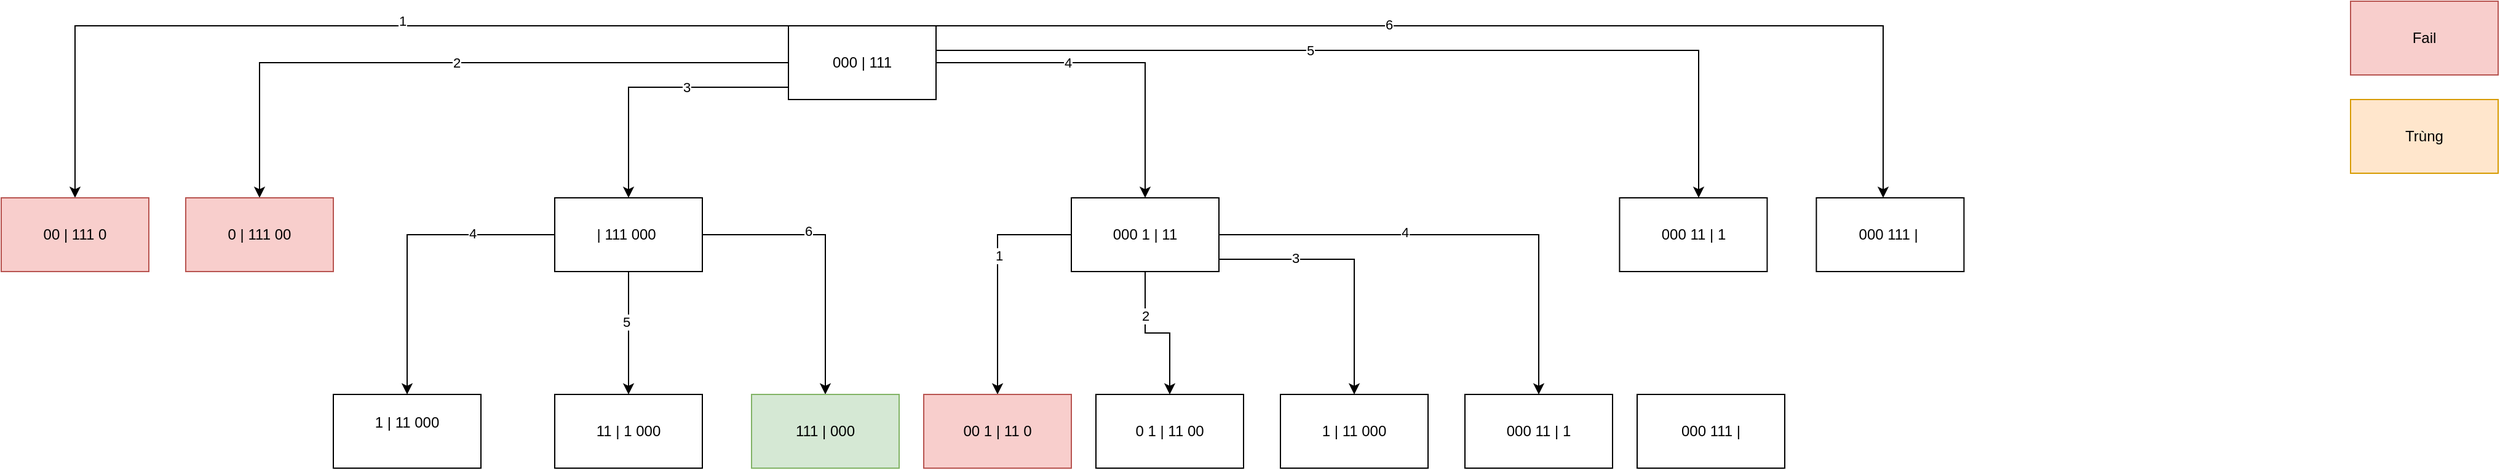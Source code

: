 <mxfile version="20.8.10" type="device"><diagram name="Page-1" id="tZd6RG-dwENUQEmpJ7Up"><mxGraphModel dx="863" dy="512" grid="1" gridSize="10" guides="1" tooltips="1" connect="1" arrows="1" fold="1" page="1" pageScale="1" pageWidth="3300" pageHeight="4681" math="0" shadow="0"><root><mxCell id="0"/><mxCell id="1" parent="0"/><mxCell id="xUQA2yGWhcHe7VAFFT-k-3" style="edgeStyle=orthogonalEdgeStyle;rounded=0;orthogonalLoop=1;jettySize=auto;html=1;entryX=0.5;entryY=0;entryDx=0;entryDy=0;" edge="1" parent="1" source="hhh4anzlKlJpJVtJcIJY-1" target="xUQA2yGWhcHe7VAFFT-k-1"><mxGeometry relative="1" as="geometry"><Array as="points"><mxPoint x="790" y="40"/></Array></mxGeometry></mxCell><mxCell id="xUQA2yGWhcHe7VAFFT-k-5" value="1" style="edgeLabel;html=1;align=center;verticalAlign=middle;resizable=0;points=[];" vertex="1" connectable="0" parent="xUQA2yGWhcHe7VAFFT-k-3"><mxGeometry x="-0.126" y="-4" relative="1" as="geometry"><mxPoint as="offset"/></mxGeometry></mxCell><mxCell id="xUQA2yGWhcHe7VAFFT-k-4" value="2" style="edgeStyle=orthogonalEdgeStyle;rounded=0;orthogonalLoop=1;jettySize=auto;html=1;entryX=0.5;entryY=0;entryDx=0;entryDy=0;" edge="1" parent="1" source="hhh4anzlKlJpJVtJcIJY-1" target="xUQA2yGWhcHe7VAFFT-k-2"><mxGeometry relative="1" as="geometry"><Array as="points"><mxPoint x="940" y="70"/></Array></mxGeometry></mxCell><mxCell id="xUQA2yGWhcHe7VAFFT-k-9" style="edgeStyle=orthogonalEdgeStyle;rounded=0;orthogonalLoop=1;jettySize=auto;html=1;entryX=0.5;entryY=0;entryDx=0;entryDy=0;" edge="1" parent="1" source="hhh4anzlKlJpJVtJcIJY-1" target="xUQA2yGWhcHe7VAFFT-k-8"><mxGeometry relative="1" as="geometry"><Array as="points"><mxPoint x="1240" y="90"/></Array></mxGeometry></mxCell><mxCell id="xUQA2yGWhcHe7VAFFT-k-10" value="3" style="edgeLabel;html=1;align=center;verticalAlign=middle;resizable=0;points=[];" vertex="1" connectable="0" parent="xUQA2yGWhcHe7VAFFT-k-9"><mxGeometry x="-0.247" relative="1" as="geometry"><mxPoint as="offset"/></mxGeometry></mxCell><mxCell id="xUQA2yGWhcHe7VAFFT-k-12" value="" style="edgeStyle=orthogonalEdgeStyle;rounded=0;orthogonalLoop=1;jettySize=auto;html=1;" edge="1" parent="1" source="hhh4anzlKlJpJVtJcIJY-1" target="xUQA2yGWhcHe7VAFFT-k-11"><mxGeometry relative="1" as="geometry"/></mxCell><mxCell id="xUQA2yGWhcHe7VAFFT-k-17" value="4" style="edgeLabel;html=1;align=center;verticalAlign=middle;resizable=0;points=[];" vertex="1" connectable="0" parent="xUQA2yGWhcHe7VAFFT-k-12"><mxGeometry x="-0.234" relative="1" as="geometry"><mxPoint as="offset"/></mxGeometry></mxCell><mxCell id="xUQA2yGWhcHe7VAFFT-k-14" value="" style="edgeStyle=orthogonalEdgeStyle;rounded=0;orthogonalLoop=1;jettySize=auto;html=1;" edge="1" parent="1" source="hhh4anzlKlJpJVtJcIJY-1" target="xUQA2yGWhcHe7VAFFT-k-13"><mxGeometry relative="1" as="geometry"><Array as="points"><mxPoint x="2110" y="60"/></Array></mxGeometry></mxCell><mxCell id="xUQA2yGWhcHe7VAFFT-k-18" value="5" style="edgeLabel;html=1;align=center;verticalAlign=middle;resizable=0;points=[];" vertex="1" connectable="0" parent="xUQA2yGWhcHe7VAFFT-k-14"><mxGeometry x="-0.179" y="-3" relative="1" as="geometry"><mxPoint y="-3" as="offset"/></mxGeometry></mxCell><mxCell id="xUQA2yGWhcHe7VAFFT-k-16" value="" style="edgeStyle=orthogonalEdgeStyle;rounded=0;orthogonalLoop=1;jettySize=auto;html=1;" edge="1" parent="1" source="hhh4anzlKlJpJVtJcIJY-1" target="xUQA2yGWhcHe7VAFFT-k-15"><mxGeometry relative="1" as="geometry"><Array as="points"><mxPoint x="2260" y="40"/></Array></mxGeometry></mxCell><mxCell id="xUQA2yGWhcHe7VAFFT-k-19" value="6" style="edgeLabel;html=1;align=center;verticalAlign=middle;resizable=0;points=[];" vertex="1" connectable="0" parent="xUQA2yGWhcHe7VAFFT-k-16"><mxGeometry x="-0.191" y="1" relative="1" as="geometry"><mxPoint as="offset"/></mxGeometry></mxCell><mxCell id="hhh4anzlKlJpJVtJcIJY-1" value="000 | 111" style="rounded=0;whiteSpace=wrap;html=1;" parent="1" vertex="1"><mxGeometry x="1370" y="40" width="120" height="60" as="geometry"/></mxCell><mxCell id="xUQA2yGWhcHe7VAFFT-k-1" value="00 | 111 0" style="rounded=0;whiteSpace=wrap;html=1;fillColor=#f8cecc;strokeColor=#b85450;" vertex="1" parent="1"><mxGeometry x="730" y="180" width="120" height="60" as="geometry"/></mxCell><mxCell id="xUQA2yGWhcHe7VAFFT-k-2" value="0 | 111 00" style="rounded=0;whiteSpace=wrap;html=1;fillColor=#f8cecc;strokeColor=#b85450;" vertex="1" parent="1"><mxGeometry x="880" y="180" width="120" height="60" as="geometry"/></mxCell><mxCell id="xUQA2yGWhcHe7VAFFT-k-6" value="Fail&lt;br&gt;" style="rounded=0;whiteSpace=wrap;html=1;fillColor=#f8cecc;strokeColor=#b85450;" vertex="1" parent="1"><mxGeometry x="2640" y="20" width="120" height="60" as="geometry"/></mxCell><mxCell id="xUQA2yGWhcHe7VAFFT-k-7" value="Trùng&lt;br&gt;" style="rounded=0;whiteSpace=wrap;html=1;fillColor=#ffe6cc;strokeColor=#d79b00;" vertex="1" parent="1"><mxGeometry x="2640" y="100" width="120" height="60" as="geometry"/></mxCell><mxCell id="xUQA2yGWhcHe7VAFFT-k-21" style="edgeStyle=orthogonalEdgeStyle;rounded=0;orthogonalLoop=1;jettySize=auto;html=1;entryX=0.5;entryY=0;entryDx=0;entryDy=0;" edge="1" parent="1" source="xUQA2yGWhcHe7VAFFT-k-8" target="xUQA2yGWhcHe7VAFFT-k-20"><mxGeometry relative="1" as="geometry"/></mxCell><mxCell id="xUQA2yGWhcHe7VAFFT-k-22" value="4" style="edgeLabel;html=1;align=center;verticalAlign=middle;resizable=0;points=[];" vertex="1" connectable="0" parent="xUQA2yGWhcHe7VAFFT-k-21"><mxGeometry x="-0.462" y="-1" relative="1" as="geometry"><mxPoint as="offset"/></mxGeometry></mxCell><mxCell id="xUQA2yGWhcHe7VAFFT-k-24" style="edgeStyle=orthogonalEdgeStyle;rounded=0;orthogonalLoop=1;jettySize=auto;html=1;entryX=0.5;entryY=0;entryDx=0;entryDy=0;" edge="1" parent="1" source="xUQA2yGWhcHe7VAFFT-k-8" target="xUQA2yGWhcHe7VAFFT-k-23"><mxGeometry relative="1" as="geometry"/></mxCell><mxCell id="xUQA2yGWhcHe7VAFFT-k-25" value="5" style="edgeLabel;html=1;align=center;verticalAlign=middle;resizable=0;points=[];" vertex="1" connectable="0" parent="xUQA2yGWhcHe7VAFFT-k-24"><mxGeometry x="-0.177" y="-2" relative="1" as="geometry"><mxPoint as="offset"/></mxGeometry></mxCell><mxCell id="xUQA2yGWhcHe7VAFFT-k-28" style="edgeStyle=orthogonalEdgeStyle;rounded=0;orthogonalLoop=1;jettySize=auto;html=1;" edge="1" parent="1" source="xUQA2yGWhcHe7VAFFT-k-8" target="xUQA2yGWhcHe7VAFFT-k-27"><mxGeometry relative="1" as="geometry"/></mxCell><mxCell id="xUQA2yGWhcHe7VAFFT-k-29" value="6" style="edgeLabel;html=1;align=center;verticalAlign=middle;resizable=0;points=[];" vertex="1" connectable="0" parent="xUQA2yGWhcHe7VAFFT-k-28"><mxGeometry x="-0.255" y="3" relative="1" as="geometry"><mxPoint as="offset"/></mxGeometry></mxCell><mxCell id="xUQA2yGWhcHe7VAFFT-k-8" value="| 111 000&amp;nbsp;" style="rounded=0;whiteSpace=wrap;html=1;" vertex="1" parent="1"><mxGeometry x="1180" y="180" width="120" height="60" as="geometry"/></mxCell><mxCell id="xUQA2yGWhcHe7VAFFT-k-34" style="edgeStyle=orthogonalEdgeStyle;rounded=0;orthogonalLoop=1;jettySize=auto;html=1;entryX=0.5;entryY=0;entryDx=0;entryDy=0;" edge="1" parent="1" source="xUQA2yGWhcHe7VAFFT-k-11" target="xUQA2yGWhcHe7VAFFT-k-30"><mxGeometry relative="1" as="geometry"><Array as="points"><mxPoint x="1540" y="210"/></Array></mxGeometry></mxCell><mxCell id="xUQA2yGWhcHe7VAFFT-k-35" value="1" style="edgeLabel;html=1;align=center;verticalAlign=middle;resizable=0;points=[];" vertex="1" connectable="0" parent="xUQA2yGWhcHe7VAFFT-k-34"><mxGeometry x="-0.188" y="1" relative="1" as="geometry"><mxPoint as="offset"/></mxGeometry></mxCell><mxCell id="xUQA2yGWhcHe7VAFFT-k-37" style="edgeStyle=orthogonalEdgeStyle;rounded=0;orthogonalLoop=1;jettySize=auto;html=1;" edge="1" parent="1" source="xUQA2yGWhcHe7VAFFT-k-11" target="xUQA2yGWhcHe7VAFFT-k-33"><mxGeometry relative="1" as="geometry"/></mxCell><mxCell id="xUQA2yGWhcHe7VAFFT-k-38" value="2" style="edgeLabel;html=1;align=center;verticalAlign=middle;resizable=0;points=[];" vertex="1" connectable="0" parent="xUQA2yGWhcHe7VAFFT-k-37"><mxGeometry x="-0.396" relative="1" as="geometry"><mxPoint as="offset"/></mxGeometry></mxCell><mxCell id="xUQA2yGWhcHe7VAFFT-k-41" style="edgeStyle=orthogonalEdgeStyle;rounded=0;orthogonalLoop=1;jettySize=auto;html=1;entryX=0.5;entryY=0;entryDx=0;entryDy=0;" edge="1" parent="1" source="xUQA2yGWhcHe7VAFFT-k-11" target="xUQA2yGWhcHe7VAFFT-k-39"><mxGeometry relative="1" as="geometry"><Array as="points"><mxPoint x="1830" y="230"/></Array></mxGeometry></mxCell><mxCell id="xUQA2yGWhcHe7VAFFT-k-42" value="3" style="edgeLabel;html=1;align=center;verticalAlign=middle;resizable=0;points=[];" vertex="1" connectable="0" parent="xUQA2yGWhcHe7VAFFT-k-41"><mxGeometry x="-0.436" y="1" relative="1" as="geometry"><mxPoint as="offset"/></mxGeometry></mxCell><mxCell id="xUQA2yGWhcHe7VAFFT-k-44" style="edgeStyle=orthogonalEdgeStyle;rounded=0;orthogonalLoop=1;jettySize=auto;html=1;entryX=0.5;entryY=0;entryDx=0;entryDy=0;" edge="1" parent="1" source="xUQA2yGWhcHe7VAFFT-k-11" target="xUQA2yGWhcHe7VAFFT-k-43"><mxGeometry relative="1" as="geometry"/></mxCell><mxCell id="xUQA2yGWhcHe7VAFFT-k-45" value="4" style="edgeLabel;html=1;align=center;verticalAlign=middle;resizable=0;points=[];" vertex="1" connectable="0" parent="xUQA2yGWhcHe7VAFFT-k-44"><mxGeometry x="-0.229" y="2" relative="1" as="geometry"><mxPoint as="offset"/></mxGeometry></mxCell><mxCell id="xUQA2yGWhcHe7VAFFT-k-11" value="000 1 | 11" style="rounded=0;whiteSpace=wrap;html=1;" vertex="1" parent="1"><mxGeometry x="1600" y="180" width="120" height="60" as="geometry"/></mxCell><mxCell id="xUQA2yGWhcHe7VAFFT-k-13" value="000 11 | 1" style="rounded=0;whiteSpace=wrap;html=1;" vertex="1" parent="1"><mxGeometry x="2045.71" y="180" width="120" height="60" as="geometry"/></mxCell><mxCell id="xUQA2yGWhcHe7VAFFT-k-15" value="000 111 |&amp;nbsp;" style="rounded=0;whiteSpace=wrap;html=1;" vertex="1" parent="1"><mxGeometry x="2205.71" y="180" width="120" height="60" as="geometry"/></mxCell><mxCell id="xUQA2yGWhcHe7VAFFT-k-20" value="1 | 11 000&lt;br&gt;&amp;nbsp;" style="rounded=0;whiteSpace=wrap;html=1;" vertex="1" parent="1"><mxGeometry x="1000" y="340" width="120" height="60" as="geometry"/></mxCell><mxCell id="xUQA2yGWhcHe7VAFFT-k-23" value="11 | 1 000" style="rounded=0;whiteSpace=wrap;html=1;" vertex="1" parent="1"><mxGeometry x="1180" y="340" width="120" height="60" as="geometry"/></mxCell><mxCell id="xUQA2yGWhcHe7VAFFT-k-27" value="111 | 000" style="rounded=0;whiteSpace=wrap;html=1;fillColor=#d5e8d4;strokeColor=#82b366;" vertex="1" parent="1"><mxGeometry x="1340" y="340" width="120" height="60" as="geometry"/></mxCell><mxCell id="xUQA2yGWhcHe7VAFFT-k-30" value="00 1 | 11 0" style="rounded=0;whiteSpace=wrap;html=1;fillColor=#f8cecc;strokeColor=#b85450;" vertex="1" parent="1"><mxGeometry x="1480" y="340" width="120" height="60" as="geometry"/></mxCell><mxCell id="xUQA2yGWhcHe7VAFFT-k-33" value="0 1 | 11 00" style="rounded=0;whiteSpace=wrap;html=1;" vertex="1" parent="1"><mxGeometry x="1620" y="340" width="120" height="60" as="geometry"/></mxCell><mxCell id="xUQA2yGWhcHe7VAFFT-k-39" value="1 | 11 000" style="rounded=0;whiteSpace=wrap;html=1;" vertex="1" parent="1"><mxGeometry x="1770" y="340" width="120" height="60" as="geometry"/></mxCell><mxCell id="xUQA2yGWhcHe7VAFFT-k-43" value="000 11 | 1" style="rounded=0;whiteSpace=wrap;html=1;" vertex="1" parent="1"><mxGeometry x="1920" y="340" width="120" height="60" as="geometry"/></mxCell><mxCell id="xUQA2yGWhcHe7VAFFT-k-46" value="000 111 |" style="rounded=0;whiteSpace=wrap;html=1;" vertex="1" parent="1"><mxGeometry x="2060" y="340" width="120" height="60" as="geometry"/></mxCell></root></mxGraphModel></diagram></mxfile>